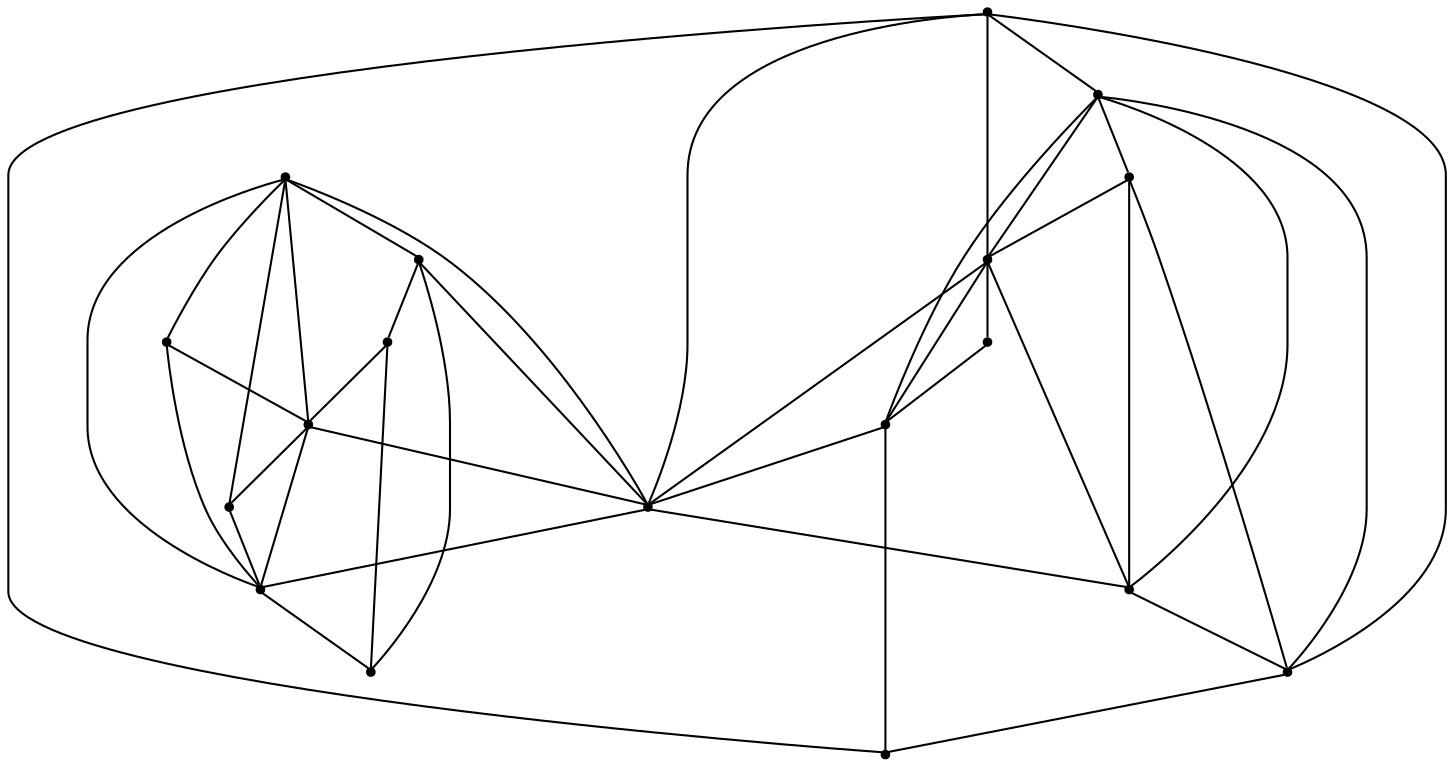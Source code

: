 graph {
  node [shape=point,comment="{\"directed\":false,\"doi\":\"10.4230/LIPIcs.GD.2024.16\",\"figure\":\"2 (3)\"}"]

  v0 [pos="933.3477699417573,679.210296101954"]
  v1 [pos="460.75923674897734,679.210296101954"]
  v2 [pos="516.0426236743568,527.3567941039877"]
  v3 [pos="878.0643194205743,527.3567941039877"]
  v4 [pos="738.0835960494521,446.55862835579546"]
  v5 [pos="919.099130138341,598.4123846759705"]
  v6 [pos="919.099130138341,760.0082075279374"]
  v7 [pos="516.0426236743568,831.0592282477302"]
  v8 [pos="578.9063521608526,883.7967451360878"]
  v9 [pos="878.0643194205742,831.0592282477302"]
  v10 [pos="656.0233867928562,446.55862835579535"]
  v11 [pos="815.2006306814558,474.619269268061"]
  v12 [pos="475.0078129565902,598.4123846759705"]
  v13 [pos="738.0835960494521,911.8568774039358"]
  v14 [pos="475.00781295659016,760.0082075279374"]
  v15 [pos="815.2006306814558,883.7967451360878"]
  v16 [pos="656.0233867928562,911.8568774039358"]
  v17 [pos="578.9063521608526,474.6192692680611"]

  v0 -- v1 [id="-1",pos="933.3477699417573,679.210296101954 460.75923674897734,679.210296101954 460.75923674897734,679.210296101954 460.75923674897734,679.210296101954"]
  v1 -- v10 [id="-2",pos="460.75923674897734,679.210296101954 656.0233867928562,446.55862835579535 656.0233867928562,446.55862835579535 656.0233867928562,446.55862835579535"]
  v1 -- v11 [id="-3",pos="460.75923674897734,679.210296101954 815.2006306814558,474.619269268061 815.2006306814558,474.619269268061 815.2006306814558,474.619269268061"]
  v1 -- v12 [id="-4",pos="460.75923674897734,679.210296101954 475.0078129565902,598.4123846759705 475.0078129565902,598.4123846759705 475.0078129565902,598.4123846759705"]
  v1 -- v3 [id="-6",pos="460.75923674897734,679.210296101954 878.0643194205743,527.3567941039877 878.0643194205743,527.3567941039877 878.0643194205743,527.3567941039877"]
  v1 -- v2 [id="-7",pos="460.75923674897734,679.210296101954 516.0426236743568,527.3567941039877 516.0426236743568,527.3567941039877 516.0426236743568,527.3567941039877"]
  v14 -- v4 [id="-8",pos="475.00781295659016,760.0082075279374 738.0835960494521,446.55862835579546 738.0835960494521,446.55862835579546 738.0835960494521,446.55862835579546"]
  v14 -- v13 [id="-9",pos="475.00781295659016,760.0082075279374 738.0835960494521,911.8568774039358 738.0835960494521,911.8568774039358 738.0835960494521,911.8568774039358"]
  v12 -- v3 [id="-10",pos="475.0078129565902,598.4123846759705 878.0643194205743,527.3567941039877 878.0643194205743,527.3567941039877 878.0643194205743,527.3567941039877"]
  v14 -- v7 [id="-11",pos="475.00781295659016,760.0082075279374 516.0426236743568,831.0592282477302 516.0426236743568,831.0592282477302 516.0426236743568,831.0592282477302"]
  v14 -- v15 [id="-12",pos="475.00781295659016,760.0082075279374 815.2006306814558,883.7967451360878 815.2006306814558,883.7967451360878 815.2006306814558,883.7967451360878"]
  v14 -- v16 [id="-13",pos="475.00781295659016,760.0082075279374 656.0233867928562,911.8568774039358 656.0233867928562,911.8568774039358 656.0233867928562,911.8568774039358"]
  v14 -- v9 [id="-14",pos="475.00781295659016,760.0082075279374 878.0643194205742,831.0592282477302 878.0643194205742,831.0592282477302 878.0643194205742,831.0592282477302"]
  v12 -- v2 [id="-15",pos="475.0078129565902,598.4123846759705 516.0426236743568,527.3567941039877 516.0426236743568,527.3567941039877 516.0426236743568,527.3567941039877"]
  v12 -- v11 [id="-16",pos="475.0078129565902,598.4123846759705 815.2006306814558,474.619269268061 815.2006306814558,474.619269268061 815.2006306814558,474.619269268061"]
  v7 -- v4 [id="-19",pos="516.0426236743568,831.0592282477302 738.0835960494521,446.55862835579546 738.0835960494521,446.55862835579546 738.0835960494521,446.55862835579546"]
  v2 -- v4 [id="-21",pos="516.0426236743568,527.3567941039877 738.0835960494521,446.55862835579546 738.0835960494521,446.55862835579546 738.0835960494521,446.55862835579546"]
  v7 -- v6 [id="-22",pos="516.0426236743568,831.0592282477302 919.099130138341,760.0082075279374 919.099130138341,760.0082075279374 919.099130138341,760.0082075279374"]
  v7 -- v8 [id="-23",pos="516.0426236743568,831.0592282477302 578.9063521608526,883.7967451360878 578.9063521608526,883.7967451360878 578.9063521608526,883.7967451360878"]
  v2 -- v0 [id="-24",pos="516.0426236743568,527.3567941039877 933.3477699417573,679.210296101954 933.3477699417573,679.210296101954 933.3477699417573,679.210296101954"]
  v2 -- v10 [id="-25",pos="516.0426236743568,527.3567941039877 656.0233867928562,446.55862835579535 656.0233867928562,446.55862835579535 656.0233867928562,446.55862835579535"]
  v2 -- v17 [id="-26",pos="516.0426236743568,527.3567941039877 578.9063521608526,474.6192692680611 578.9063521608526,474.6192692680611 578.9063521608526,474.6192692680611"]
  v2 -- v11 [id="-27",pos="516.0426236743568,527.3567941039877 815.2006306814558,474.619269268061 815.2006306814558,474.619269268061 815.2006306814558,474.619269268061"]
  v8 -- v6 [id="-29",pos="578.9063521608526,883.7967451360878 919.099130138341,760.0082075279374 919.099130138341,760.0082075279374 919.099130138341,760.0082075279374"]
  v8 -- v13 [id="-31",pos="578.9063521608526,883.7967451360878 738.0835960494521,911.8568774039358 738.0835960494521,911.8568774039358 738.0835960494521,911.8568774039358"]
  v17 -- v10 [id="-32",pos="578.9063521608526,474.6192692680611 656.0233867928562,446.55862835579535 656.0233867928562,446.55862835579535 656.0233867928562,446.55862835579535"]
  v16 -- v9 [id="-34",pos="656.0233867928562,911.8568774039358 878.0643194205742,831.0592282477302 878.0643194205742,831.0592282477302 878.0643194205742,831.0592282477302"]
  v10 -- v4 [id="-35",pos="656.0233867928562,446.55862835579535 738.0835960494521,446.55862835579546 738.0835960494521,446.55862835579546 738.0835960494521,446.55862835579546"]
  v10 -- v5 [id="-37",pos="656.0233867928562,446.55862835579535 919.099130138341,598.4123846759705 919.099130138341,598.4123846759705 919.099130138341,598.4123846759705"]
  v16 -- v13 [id="-39",pos="656.0233867928562,911.8568774039358 738.0835960494521,911.8568774039358 738.0835960494521,911.8568774039358 738.0835960494521,911.8568774039358"]
  v4 -- v0 [id="-42",pos="738.0835960494521,446.55862835579546 933.3477699417573,679.210296101954 933.3477699417573,679.210296101954 933.3477699417573,679.210296101954"]
  v13 -- v4 [id="-44",pos="738.0835960494521,911.8568774039358 738.0835960494521,446.55862835579546 738.0835960494521,446.55862835579546 738.0835960494521,446.55862835579546"]
  v13 -- v9 [id="-45",pos="738.0835960494521,911.8568774039358 878.0643194205742,831.0592282477302 878.0643194205742,831.0592282477302 878.0643194205742,831.0592282477302"]
  v13 -- v15 [id="-47",pos="738.0835960494521,911.8568774039358 815.2006306814558,883.7967451360878 815.2006306814558,883.7967451360878 815.2006306814558,883.7967451360878"]
  v4 -- v9 [id="-50",pos="738.0835960494521,446.55862835579546 878.0643194205742,831.0592282477302 878.0643194205742,831.0592282477302 878.0643194205742,831.0592282477302"]
  v4 -- v11 [id="-55",pos="738.0835960494521,446.55862835579546 815.2006306814558,474.619269268061 815.2006306814558,474.619269268061 815.2006306814558,474.619269268061"]
  v15 -- v9 [id="-56",pos="815.2006306814558,883.7967451360878 878.0643194205742,831.0592282477302 878.0643194205742,831.0592282477302 878.0643194205742,831.0592282477302"]
  v11 -- v3 [id="-59",pos="815.2006306814558,474.619269268061 878.0643194205743,527.3567941039877 878.0643194205743,527.3567941039877 878.0643194205743,527.3567941039877"]
  v9 -- v6 [id="-67",pos="878.0643194205742,831.0592282477302 919.099130138341,760.0082075279374 919.099130138341,760.0082075279374 919.099130138341,760.0082075279374"]
  v3 -- v0 [id="-70",pos="878.0643194205743,527.3567941039877 933.3477699417573,679.210296101954 933.3477699417573,679.210296101954 933.3477699417573,679.210296101954"]
  v3 -- v5 [id="-71",pos="878.0643194205743,527.3567941039877 919.099130138341,598.4123846759705 919.099130138341,598.4123846759705 919.099130138341,598.4123846759705"]
  v5 -- v0 [id="-75",pos="919.099130138341,598.4123846759705 933.3477699417573,679.210296101954 933.3477699417573,679.210296101954 933.3477699417573,679.210296101954"]
}
